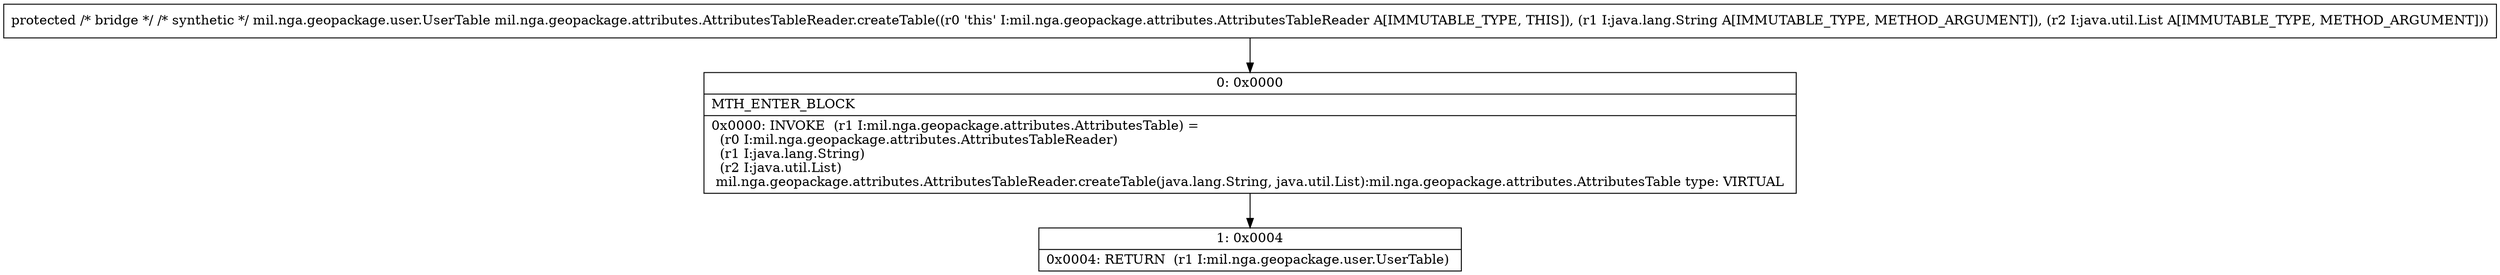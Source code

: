 digraph "CFG formil.nga.geopackage.attributes.AttributesTableReader.createTable(Ljava\/lang\/String;Ljava\/util\/List;)Lmil\/nga\/geopackage\/user\/UserTable;" {
Node_0 [shape=record,label="{0\:\ 0x0000|MTH_ENTER_BLOCK\l|0x0000: INVOKE  (r1 I:mil.nga.geopackage.attributes.AttributesTable) = \l  (r0 I:mil.nga.geopackage.attributes.AttributesTableReader)\l  (r1 I:java.lang.String)\l  (r2 I:java.util.List)\l mil.nga.geopackage.attributes.AttributesTableReader.createTable(java.lang.String, java.util.List):mil.nga.geopackage.attributes.AttributesTable type: VIRTUAL \l}"];
Node_1 [shape=record,label="{1\:\ 0x0004|0x0004: RETURN  (r1 I:mil.nga.geopackage.user.UserTable) \l}"];
MethodNode[shape=record,label="{protected \/* bridge *\/ \/* synthetic *\/ mil.nga.geopackage.user.UserTable mil.nga.geopackage.attributes.AttributesTableReader.createTable((r0 'this' I:mil.nga.geopackage.attributes.AttributesTableReader A[IMMUTABLE_TYPE, THIS]), (r1 I:java.lang.String A[IMMUTABLE_TYPE, METHOD_ARGUMENT]), (r2 I:java.util.List A[IMMUTABLE_TYPE, METHOD_ARGUMENT])) }"];
MethodNode -> Node_0;
Node_0 -> Node_1;
}


